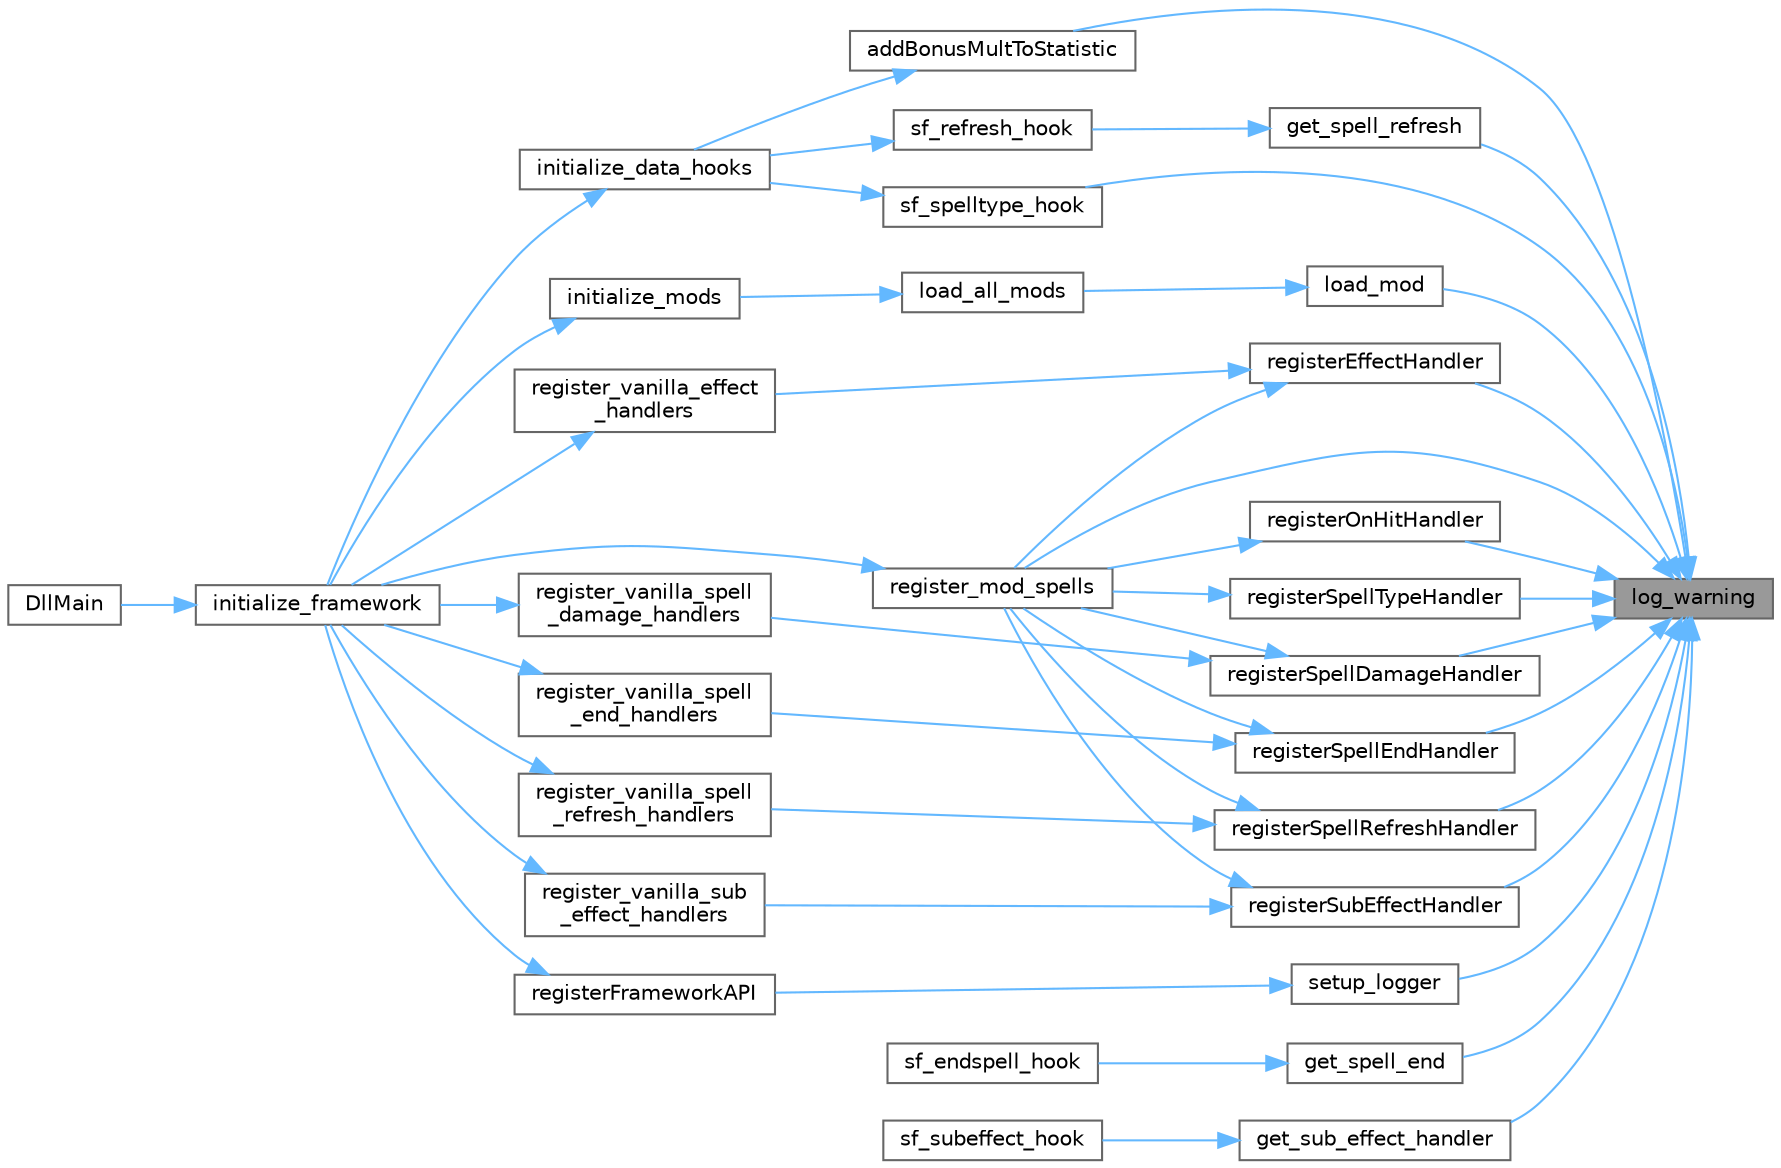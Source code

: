 digraph "log_warning"
{
 // LATEX_PDF_SIZE
  bgcolor="transparent";
  edge [fontname=Helvetica,fontsize=10,labelfontname=Helvetica,labelfontsize=10];
  node [fontname=Helvetica,fontsize=10,shape=box,height=0.2,width=0.4];
  rankdir="RL";
  Node1 [id="Node000001",label="log_warning",height=0.2,width=0.4,color="gray40", fillcolor="grey60", style="filled", fontcolor="black",tooltip=" "];
  Node1 -> Node2 [id="edge1_Node000001_Node000002",dir="back",color="steelblue1",style="solid",tooltip=" "];
  Node2 [id="Node000002",label="addBonusMultToStatistic",height=0.2,width=0.4,color="grey40", fillcolor="white", style="filled",URL="$sf__wrappers_8c.html#a07c7f2ab4e0212797ec2d05125bbf0e7",tooltip=" "];
  Node2 -> Node3 [id="edge2_Node000002_Node000003",dir="back",color="steelblue1",style="solid",tooltip=" "];
  Node3 [id="Node000003",label="initialize_data_hooks",height=0.2,width=0.4,color="grey40", fillcolor="white", style="filled",URL="$sf__hooks_8c.html#a053468e9037e13eede0757a9c0dc4f90",tooltip=" "];
  Node3 -> Node4 [id="edge3_Node000003_Node000004",dir="back",color="steelblue1",style="solid",tooltip=" "];
  Node4 [id="Node000004",label="initialize_framework",height=0.2,width=0.4,color="grey40", fillcolor="white", style="filled",URL="$sf__registry_8cpp.html#aa653b9256d033c2d02e806489c6a4271",tooltip=" "];
  Node4 -> Node5 [id="edge4_Node000004_Node000005",dir="back",color="steelblue1",style="solid",tooltip=" "];
  Node5 [id="Node000005",label="DllMain",height=0.2,width=0.4,color="grey40", fillcolor="white", style="filled",URL="$sfsf_8cpp.html#a26e64fb39b69bcd9d1274d279f1561b9",tooltip=" "];
  Node1 -> Node6 [id="edge5_Node000001_Node000006",dir="back",color="steelblue1",style="solid",tooltip=" "];
  Node6 [id="Node000006",label="get_spell_end",height=0.2,width=0.4,color="grey40", fillcolor="white", style="filled",URL="$sf__spellend__registry_8cpp.html#a63fcc6788d213fca27dd2d28143e1208",tooltip=" "];
  Node6 -> Node7 [id="edge6_Node000006_Node000007",dir="back",color="steelblue1",style="solid",tooltip=" "];
  Node7 [id="Node000007",label="sf_endspell_hook",height=0.2,width=0.4,color="grey40", fillcolor="white", style="filled",URL="$sf__endspell__hook_8c.html#aee626a16e719383c36fc0a739dbbd81c",tooltip=" "];
  Node1 -> Node8 [id="edge7_Node000001_Node000008",dir="back",color="steelblue1",style="solid",tooltip=" "];
  Node8 [id="Node000008",label="get_spell_refresh",height=0.2,width=0.4,color="grey40", fillcolor="white", style="filled",URL="$sf__spellrefresh__registry_8cpp.html#af136a234eef8a48e76be83c9a457c054",tooltip=" "];
  Node8 -> Node9 [id="edge8_Node000008_Node000009",dir="back",color="steelblue1",style="solid",tooltip=" "];
  Node9 [id="Node000009",label="sf_refresh_hook",height=0.2,width=0.4,color="grey40", fillcolor="white", style="filled",URL="$sf__refresh__hook_8c.html#ad1c59c07883c319b2e33cb35737b4e97",tooltip=" "];
  Node9 -> Node3 [id="edge9_Node000009_Node000003",dir="back",color="steelblue1",style="solid",tooltip=" "];
  Node1 -> Node10 [id="edge10_Node000001_Node000010",dir="back",color="steelblue1",style="solid",tooltip=" "];
  Node10 [id="Node000010",label="get_sub_effect_handler",height=0.2,width=0.4,color="grey40", fillcolor="white", style="filled",URL="$sf__subeffect__registry_8cpp.html#a0b20af65c9e86bd5c6265c65595dfa2e",tooltip=" "];
  Node10 -> Node11 [id="edge11_Node000010_Node000011",dir="back",color="steelblue1",style="solid",tooltip=" "];
  Node11 [id="Node000011",label="sf_subeffect_hook",height=0.2,width=0.4,color="grey40", fillcolor="white", style="filled",URL="$sf__subeffect__hook_8c.html#a1dcff1e838a859bb7fd432cd6661016e",tooltip=" "];
  Node1 -> Node12 [id="edge12_Node000001_Node000012",dir="back",color="steelblue1",style="solid",tooltip=" "];
  Node12 [id="Node000012",label="load_mod",height=0.2,width=0.4,color="grey40", fillcolor="white", style="filled",URL="$sf__modloader_8c.html#a707fda2557b84d249296c9df1b96e979",tooltip=" "];
  Node12 -> Node13 [id="edge13_Node000012_Node000013",dir="back",color="steelblue1",style="solid",tooltip=" "];
  Node13 [id="Node000013",label="load_all_mods",height=0.2,width=0.4,color="grey40", fillcolor="white", style="filled",URL="$sf__modloader_8c.html#a3118d65a908074bea1742fb954ea69c5",tooltip=" "];
  Node13 -> Node14 [id="edge14_Node000013_Node000014",dir="back",color="steelblue1",style="solid",tooltip=" "];
  Node14 [id="Node000014",label="initialize_mods",height=0.2,width=0.4,color="grey40", fillcolor="white", style="filled",URL="$sf__modloader_8c.html#a56273b58bfd284c452925e7f24e2b252",tooltip=" "];
  Node14 -> Node4 [id="edge15_Node000014_Node000004",dir="back",color="steelblue1",style="solid",tooltip=" "];
  Node1 -> Node15 [id="edge16_Node000001_Node000015",dir="back",color="steelblue1",style="solid",tooltip=" "];
  Node15 [id="Node000015",label="register_mod_spells",height=0.2,width=0.4,color="grey40", fillcolor="white", style="filled",URL="$sf__mod__registry_8cpp.html#ab760f8f899f39400156538bbd0c21c68",tooltip=" "];
  Node15 -> Node4 [id="edge17_Node000015_Node000004",dir="back",color="steelblue1",style="solid",tooltip=" "];
  Node1 -> Node16 [id="edge18_Node000001_Node000016",dir="back",color="steelblue1",style="solid",tooltip=" "];
  Node16 [id="Node000016",label="registerEffectHandler",height=0.2,width=0.4,color="grey40", fillcolor="white", style="filled",URL="$sf__spelleffect__registry_8cpp.html#ac13bcfd9c0ce01357985fa5e3928fadd",tooltip=" "];
  Node16 -> Node15 [id="edge19_Node000016_Node000015",dir="back",color="steelblue1",style="solid",tooltip=" "];
  Node16 -> Node17 [id="edge20_Node000016_Node000017",dir="back",color="steelblue1",style="solid",tooltip=" "];
  Node17 [id="Node000017",label="register_vanilla_effect\l_handlers",height=0.2,width=0.4,color="grey40", fillcolor="white", style="filled",URL="$sf__spelleffect__registry_8cpp.html#a074a9e5dad13819ccfdcb6830d0ec8b7",tooltip=" "];
  Node17 -> Node4 [id="edge21_Node000017_Node000004",dir="back",color="steelblue1",style="solid",tooltip=" "];
  Node1 -> Node18 [id="edge22_Node000001_Node000018",dir="back",color="steelblue1",style="solid",tooltip=" "];
  Node18 [id="Node000018",label="registerOnHitHandler",height=0.2,width=0.4,color="grey40", fillcolor="white", style="filled",URL="$sf__onhit__registry_8cpp.html#a8fb8bc103c9a7b0f89558250af0293ca",tooltip=" "];
  Node18 -> Node15 [id="edge23_Node000018_Node000015",dir="back",color="steelblue1",style="solid",tooltip=" "];
  Node1 -> Node19 [id="edge24_Node000001_Node000019",dir="back",color="steelblue1",style="solid",tooltip=" "];
  Node19 [id="Node000019",label="registerSpellDamageHandler",height=0.2,width=0.4,color="grey40", fillcolor="white", style="filled",URL="$sf__spelldamage__registry_8cpp.html#a8fdf321eedee2c47adbc88de0e747760",tooltip=" "];
  Node19 -> Node15 [id="edge25_Node000019_Node000015",dir="back",color="steelblue1",style="solid",tooltip=" "];
  Node19 -> Node20 [id="edge26_Node000019_Node000020",dir="back",color="steelblue1",style="solid",tooltip=" "];
  Node20 [id="Node000020",label="register_vanilla_spell\l_damage_handlers",height=0.2,width=0.4,color="grey40", fillcolor="white", style="filled",URL="$sf__spelldamage__registry_8cpp.html#a72edb1e1cbac99025f4ae918358557ba",tooltip=" "];
  Node20 -> Node4 [id="edge27_Node000020_Node000004",dir="back",color="steelblue1",style="solid",tooltip=" "];
  Node1 -> Node21 [id="edge28_Node000001_Node000021",dir="back",color="steelblue1",style="solid",tooltip=" "];
  Node21 [id="Node000021",label="registerSpellEndHandler",height=0.2,width=0.4,color="grey40", fillcolor="white", style="filled",URL="$sf__spellend__registry_8cpp.html#a7ecd2b950e4a9c4d0e87f8e9f18f81a6",tooltip=" "];
  Node21 -> Node15 [id="edge29_Node000021_Node000015",dir="back",color="steelblue1",style="solid",tooltip=" "];
  Node21 -> Node22 [id="edge30_Node000021_Node000022",dir="back",color="steelblue1",style="solid",tooltip=" "];
  Node22 [id="Node000022",label="register_vanilla_spell\l_end_handlers",height=0.2,width=0.4,color="grey40", fillcolor="white", style="filled",URL="$sf__spellend__registry_8cpp.html#ac737d76fe9fb2039f0109366cbded12d",tooltip=" "];
  Node22 -> Node4 [id="edge31_Node000022_Node000004",dir="back",color="steelblue1",style="solid",tooltip=" "];
  Node1 -> Node23 [id="edge32_Node000001_Node000023",dir="back",color="steelblue1",style="solid",tooltip=" "];
  Node23 [id="Node000023",label="registerSpellRefreshHandler",height=0.2,width=0.4,color="grey40", fillcolor="white", style="filled",URL="$sf__spellrefresh__registry_8cpp.html#a62f532402dc7bbafc449a62a06948fff",tooltip=" "];
  Node23 -> Node15 [id="edge33_Node000023_Node000015",dir="back",color="steelblue1",style="solid",tooltip=" "];
  Node23 -> Node24 [id="edge34_Node000023_Node000024",dir="back",color="steelblue1",style="solid",tooltip=" "];
  Node24 [id="Node000024",label="register_vanilla_spell\l_refresh_handlers",height=0.2,width=0.4,color="grey40", fillcolor="white", style="filled",URL="$sf__spellrefresh__registry_8cpp.html#a43b02c5e6d7550c7fd35d46caa3d67d0",tooltip=" "];
  Node24 -> Node4 [id="edge35_Node000024_Node000004",dir="back",color="steelblue1",style="solid",tooltip=" "];
  Node1 -> Node25 [id="edge36_Node000001_Node000025",dir="back",color="steelblue1",style="solid",tooltip=" "];
  Node25 [id="Node000025",label="registerSpellTypeHandler",height=0.2,width=0.4,color="grey40", fillcolor="white", style="filled",URL="$sf__spelltype__registry_8cpp.html#adabe7e18f8cb78c181a4a4bb296cd4da",tooltip=" "];
  Node25 -> Node15 [id="edge37_Node000025_Node000015",dir="back",color="steelblue1",style="solid",tooltip=" "];
  Node1 -> Node26 [id="edge38_Node000001_Node000026",dir="back",color="steelblue1",style="solid",tooltip=" "];
  Node26 [id="Node000026",label="registerSubEffectHandler",height=0.2,width=0.4,color="grey40", fillcolor="white", style="filled",URL="$sf__subeffect__registry_8cpp.html#a8c60d0b898c4269742ebb3f19049215e",tooltip=" "];
  Node26 -> Node15 [id="edge39_Node000026_Node000015",dir="back",color="steelblue1",style="solid",tooltip=" "];
  Node26 -> Node27 [id="edge40_Node000026_Node000027",dir="back",color="steelblue1",style="solid",tooltip=" "];
  Node27 [id="Node000027",label="register_vanilla_sub\l_effect_handlers",height=0.2,width=0.4,color="grey40", fillcolor="white", style="filled",URL="$sf__subeffect__registry_8cpp.html#a9a8146362cdec001aac19aa84590ef1a",tooltip=" "];
  Node27 -> Node4 [id="edge41_Node000027_Node000004",dir="back",color="steelblue1",style="solid",tooltip=" "];
  Node1 -> Node28 [id="edge42_Node000001_Node000028",dir="back",color="steelblue1",style="solid",tooltip=" "];
  Node28 [id="Node000028",label="setup_logger",height=0.2,width=0.4,color="grey40", fillcolor="white", style="filled",URL="$sf__wrappers_8c.html#acf9d8a5367491e7f2b294fe979783e22",tooltip=" "];
  Node28 -> Node29 [id="edge43_Node000028_Node000029",dir="back",color="steelblue1",style="solid",tooltip=" "];
  Node29 [id="Node000029",label="registerFrameworkAPI",height=0.2,width=0.4,color="grey40", fillcolor="white", style="filled",URL="$sf__registry_8cpp.html#a2a689bd8779670d6d2cf54a6be3265c8",tooltip=" "];
  Node29 -> Node4 [id="edge44_Node000029_Node000004",dir="back",color="steelblue1",style="solid",tooltip=" "];
  Node1 -> Node30 [id="edge45_Node000001_Node000030",dir="back",color="steelblue1",style="solid",tooltip=" "];
  Node30 [id="Node000030",label="sf_spelltype_hook",height=0.2,width=0.4,color="grey40", fillcolor="white", style="filled",URL="$sf__spelltype__hook_8c.html#ab55b7421576dfd7ea00096b427741d9b",tooltip=" "];
  Node30 -> Node3 [id="edge46_Node000030_Node000003",dir="back",color="steelblue1",style="solid",tooltip=" "];
}
